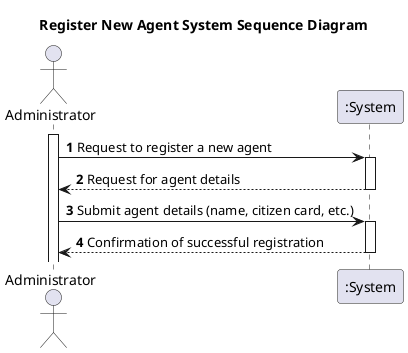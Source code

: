 @startuml
'https://plantuml.com/sequence-diagram

title Register New Agent System Sequence Diagram

autoactivate on
autonumber

actor "Administrator" as Person
participant ":System" as System

activate Person

Person -> System: Request to register a new agent
System --> Person: Request for agent details

Person -> System: Submit agent details (name, citizen card, etc.)
System --> Person: Confirmation of successful registration

@enduml
